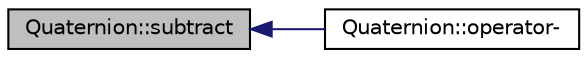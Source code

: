 digraph "Quaternion::subtract"
{
 // INTERACTIVE_SVG=YES
  edge [fontname="Helvetica",fontsize="10",labelfontname="Helvetica",labelfontsize="10"];
  node [fontname="Helvetica",fontsize="10",shape=record];
  rankdir="LR";
  Node1 [label="Quaternion::subtract",height=0.2,width=0.4,color="black", fillcolor="grey75", style="filled" fontcolor="black"];
  Node1 -> Node2 [dir="back",color="midnightblue",fontsize="10",style="solid",fontname="Helvetica"];
  Node2 [label="Quaternion::operator-",height=0.2,width=0.4,color="black", fillcolor="white", style="filled",URL="$class_quaternion.html#aa41e26d75de6904d9ad7088b2585635f",tooltip="Subtract from this quaternion. "];
}

